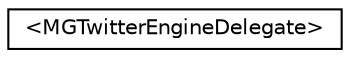 digraph G
{
  edge [fontname="Helvetica",fontsize="10",labelfontname="Helvetica",labelfontsize="10"];
  node [fontname="Helvetica",fontsize="10",shape=record];
  rankdir="LR";
  Node1 [label="\<MGTwitterEngineDelegate\>",height=0.2,width=0.4,color="black", fillcolor="white", style="filled",URL="$protocol_m_g_twitter_engine_delegate-p.html"];
}

